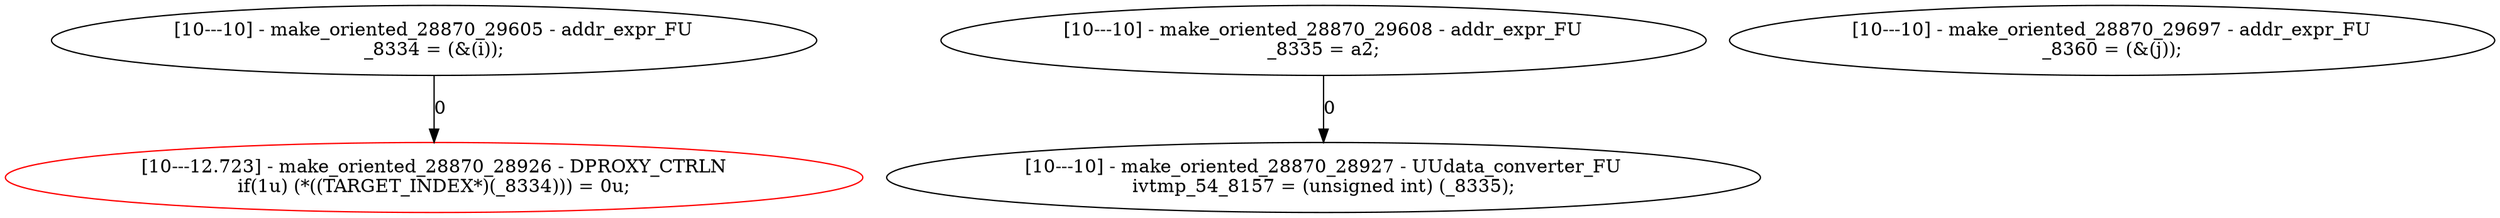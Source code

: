 digraph G {
2[label="[10---10] - make_oriented_28870_29605 - addr_expr_FU\n_8334 = (&(i));\n"];
3[color=red,label="[10---12.723] - make_oriented_28870_28926 - DPROXY_CTRLN\nif(1u) (*((TARGET_INDEX*)(_8334))) = 0u;\n"];
4[label="[10---10] - make_oriented_28870_29608 - addr_expr_FU\n_8335 = a2;\n"];
5[label="[10---10] - make_oriented_28870_28927 - UUdata_converter_FU\nivtmp_54_8157 = (unsigned int) (_8335);\n"];
6[label="[10---10] - make_oriented_28870_29697 - addr_expr_FU\n_8360 = (&(j));\n"];
2->3 [label=0];
4->5 [label=0];
}
